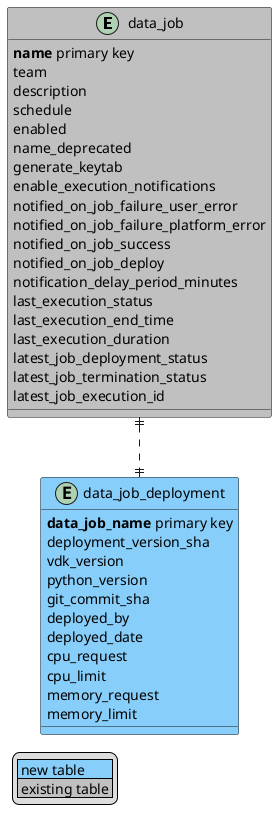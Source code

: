 @startuml
entity data_job #silver {
   **name** primary key
   team
   description
   schedule
   enabled
   name_deprecated
   generate_keytab
   enable_execution_notifications
   notified_on_job_failure_user_error
   notified_on_job_failure_platform_error
   notified_on_job_success
   notified_on_job_deploy
   notification_delay_period_minutes
   last_execution_status
   last_execution_end_time
   last_execution_duration
   latest_job_deployment_status
   latest_job_termination_status
   latest_job_execution_id
}

entity data_job_deployment #LightSkyBlue {
   **data_job_name** primary key
   deployment_version_sha
   vdk_version
   python_version
   git_commit_sha
   deployed_by
   deployed_date
   cpu_request
   cpu_limit
   memory_request
   memory_limit
}

data_job ||..|| data_job_deployment

legend bottom left
  | <#LightSkyBlue> new table |
  | <#silver> existing table |
endlegend
@enduml
